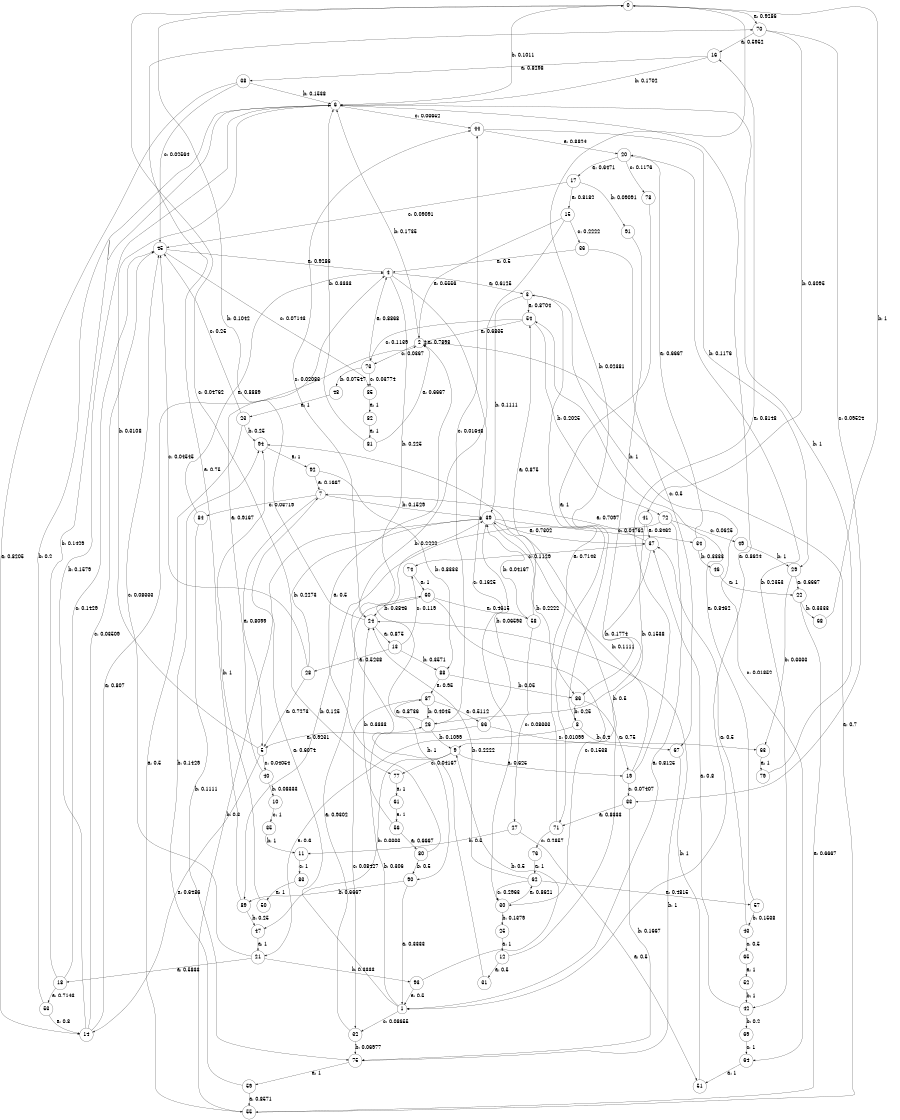 digraph "d6-600nw-t0-cen-SML" {
size = "6,8.5";
ratio = "fill";
node [shape = circle];
node [fontsize = 24];
edge [fontsize = 24];
0 -> 70 [label = "a: 0.9286   "];
0 -> 8 [label = "b: 0.02381  "];
0 -> 77 [label = "c: 0.04762  "];
1 -> 7 [label = "a: 0.6074   "];
1 -> 26 [label = "b: 0.306    "];
1 -> 32 [label = "c: 0.08655  "];
2 -> 2 [label = "a: 0.7898   "];
2 -> 6 [label = "b: 0.1735   "];
2 -> 73 [label = "c: 0.0367   "];
3 -> 54 [label = "a: 0.8704   "];
3 -> 39 [label = "b: 0.1111   "];
3 -> 64 [label = "c: 0.01852  "];
4 -> 3 [label = "a: 0.6125   "];
4 -> 24 [label = "b: 0.225    "];
4 -> 30 [label = "c: 0.1625   "];
5 -> 14 [label = "a: 0.6486   "];
5 -> 6 [label = "b: 0.3108   "];
5 -> 40 [label = "c: 0.04054  "];
6 -> 1 [label = "a: 0.8624   "];
6 -> 0 [label = "b: 0.1011   "];
6 -> 44 [label = "c: 0.03652  "];
7 -> 5 [label = "a: 0.8099   "];
7 -> 39 [label = "b: 0.1529   "];
7 -> 84 [label = "c: 0.03719  "];
8 -> 21 [label = "a: 0.6      "];
8 -> 63 [label = "b: 0.4      "];
9 -> 19 [label = "a: 0.625    "];
9 -> 47 [label = "b: 0.3333   "];
9 -> 77 [label = "c: 0.04167  "];
10 -> 35 [label = "c: 1        "];
11 -> 83 [label = "c: 1        "];
12 -> 31 [label = "a: 0.5      "];
12 -> 94 [label = "b: 0.5      "];
13 -> 28 [label = "a: 0.5238   "];
13 -> 88 [label = "b: 0.3571   "];
13 -> 74 [label = "c: 0.119    "];
14 -> 2 [label = "a: 0.807    "];
14 -> 6 [label = "b: 0.1579   "];
14 -> 45 [label = "c: 0.03509  "];
15 -> 2 [label = "a: 0.5556   "];
15 -> 90 [label = "b: 0.2222   "];
15 -> 36 [label = "c: 0.2222   "];
16 -> 38 [label = "a: 0.8298   "];
16 -> 6 [label = "b: 0.1702   "];
17 -> 15 [label = "a: 0.8182   "];
17 -> 91 [label = "b: 0.09091  "];
17 -> 45 [label = "c: 0.09091  "];
18 -> 53 [label = "a: 0.7143   "];
18 -> 6 [label = "b: 0.1429   "];
18 -> 45 [label = "c: 0.1429   "];
19 -> 16 [label = "a: 0.8148   "];
19 -> 39 [label = "b: 0.1111   "];
19 -> 33 [label = "c: 0.07407  "];
20 -> 17 [label = "a: 0.6471   "];
20 -> 42 [label = "b: 0.2353   "];
20 -> 78 [label = "c: 0.1176   "];
21 -> 18 [label = "a: 0.5833   "];
21 -> 93 [label = "b: 0.3333   "];
21 -> 45 [label = "c: 0.08333  "];
22 -> 55 [label = "a: 0.6667   "];
22 -> 68 [label = "b: 0.3333   "];
23 -> 55 [label = "a: 0.5      "];
23 -> 94 [label = "b: 0.25     "];
23 -> 45 [label = "c: 0.25     "];
24 -> 13 [label = "a: 0.875    "];
24 -> 0 [label = "b: 0.1042   "];
24 -> 44 [label = "c: 0.02083  "];
25 -> 12 [label = "a: 1        "];
26 -> 87 [label = "a: 0.8736   "];
26 -> 9 [label = "b: 0.1099   "];
26 -> 44 [label = "c: 0.01648  "];
27 -> 51 [label = "a: 0.5      "];
27 -> 11 [label = "b: 0.5      "];
28 -> 5 [label = "a: 0.7273   "];
28 -> 39 [label = "b: 0.2273   "];
28 -> 45 [label = "c: 0.04545  "];
29 -> 22 [label = "a: 0.6667   "];
29 -> 63 [label = "b: 0.3333   "];
30 -> 62 [label = "a: 0.8621   "];
30 -> 25 [label = "b: 0.1379   "];
31 -> 39 [label = "b: 1        "];
32 -> 60 [label = "a: 0.9302   "];
32 -> 75 [label = "b: 0.06977  "];
33 -> 71 [label = "a: 0.8333   "];
33 -> 75 [label = "b: 0.1667   "];
34 -> 20 [label = "a: 0.6667   "];
34 -> 46 [label = "b: 0.3333   "];
35 -> 11 [label = "b: 1        "];
36 -> 4 [label = "a: 0.5      "];
36 -> 67 [label = "c: 0.5      "];
37 -> 7 [label = "a: 0.7097   "];
37 -> 26 [label = "b: 0.1774   "];
37 -> 74 [label = "c: 0.1129   "];
38 -> 14 [label = "a: 0.8205   "];
38 -> 6 [label = "b: 0.1538   "];
38 -> 45 [label = "c: 0.02564  "];
39 -> 37 [label = "a: 0.7302   "];
39 -> 86 [label = "b: 0.2222   "];
39 -> 34 [label = "c: 0.04762  "];
40 -> 4 [label = "a: 0.9167   "];
40 -> 10 [label = "b: 0.08333  "];
41 -> 37 [label = "a: 0.8462   "];
41 -> 9 [label = "b: 0.1538   "];
42 -> 37 [label = "a: 0.8      "];
42 -> 69 [label = "b: 0.2      "];
43 -> 37 [label = "a: 0.5      "];
43 -> 65 [label = "c: 0.5      "];
44 -> 20 [label = "a: 0.8824   "];
44 -> 29 [label = "b: 0.1176   "];
45 -> 4 [label = "a: 0.9286   "];
45 -> 85 [label = "c: 0.07143  "];
46 -> 22 [label = "a: 1        "];
47 -> 21 [label = "a: 1        "];
48 -> 23 [label = "a: 1        "];
49 -> 29 [label = "b: 1        "];
50 -> 94 [label = "b: 1        "];
51 -> 24 [label = "b: 1        "];
52 -> 42 [label = "b: 1        "];
53 -> 14 [label = "a: 0.8      "];
53 -> 6 [label = "b: 0.2      "];
54 -> 2 [label = "a: 0.6835   "];
54 -> 72 [label = "b: 0.2025   "];
54 -> 73 [label = "c: 0.1139   "];
55 -> 2 [label = "a: 0.7      "];
55 -> 39 [label = "b: 0.3      "];
56 -> 80 [label = "a: 0.6667   "];
56 -> 24 [label = "b: 0.3333   "];
57 -> 54 [label = "a: 0.8462   "];
57 -> 43 [label = "b: 0.1538   "];
58 -> 54 [label = "a: 0.875    "];
58 -> 39 [label = "b: 0.04167  "];
58 -> 27 [label = "c: 0.08333  "];
59 -> 55 [label = "a: 0.8571   "];
59 -> 94 [label = "b: 0.1429   "];
60 -> 58 [label = "a: 0.4615   "];
60 -> 24 [label = "b: 0.3846   "];
60 -> 30 [label = "c: 0.1538   "];
61 -> 56 [label = "a: 1        "];
62 -> 57 [label = "a: 0.4815   "];
62 -> 24 [label = "b: 0.2222   "];
62 -> 30 [label = "c: 0.2963   "];
63 -> 79 [label = "a: 1        "];
64 -> 51 [label = "a: 1        "];
65 -> 52 [label = "a: 1        "];
66 -> 5 [label = "a: 0.9231   "];
66 -> 39 [label = "b: 0.06593  "];
66 -> 67 [label = "c: 0.01099  "];
67 -> 75 [label = "b: 1        "];
68 -> 0 [label = "b: 1        "];
69 -> 64 [label = "c: 1        "];
70 -> 16 [label = "a: 0.5952   "];
70 -> 41 [label = "b: 0.3095   "];
70 -> 33 [label = "c: 0.09524  "];
71 -> 3 [label = "a: 0.7143   "];
71 -> 76 [label = "c: 0.2857   "];
72 -> 1 [label = "a: 0.8125   "];
72 -> 89 [label = "b: 0.125    "];
72 -> 49 [label = "c: 0.0625   "];
73 -> 4 [label = "a: 0.8868   "];
73 -> 48 [label = "b: 0.07547  "];
73 -> 85 [label = "c: 0.03774  "];
74 -> 60 [label = "a: 1        "];
75 -> 59 [label = "a: 1        "];
76 -> 62 [label = "a: 1        "];
77 -> 61 [label = "a: 1        "];
78 -> 71 [label = "a: 1        "];
79 -> 6 [label = "b: 1        "];
80 -> 2 [label = "a: 0.5      "];
80 -> 90 [label = "b: 0.5      "];
81 -> 2 [label = "a: 0.6667   "];
81 -> 6 [label = "b: 0.3333   "];
82 -> 81 [label = "a: 1        "];
83 -> 50 [label = "a: 1        "];
84 -> 4 [label = "a: 0.8889   "];
84 -> 75 [label = "b: 0.1111   "];
85 -> 82 [label = "a: 1        "];
86 -> 19 [label = "a: 0.75     "];
86 -> 8 [label = "b: 0.25     "];
87 -> 66 [label = "a: 0.5112   "];
87 -> 26 [label = "b: 0.4045   "];
87 -> 32 [label = "c: 0.08427  "];
88 -> 87 [label = "a: 0.95     "];
88 -> 86 [label = "b: 0.05     "];
89 -> 70 [label = "a: 0.75     "];
89 -> 47 [label = "b: 0.25     "];
90 -> 1 [label = "a: 0.3333   "];
90 -> 89 [label = "b: 0.6667   "];
91 -> 86 [label = "b: 1        "];
92 -> 7 [label = "a: 0.1667   "];
92 -> 88 [label = "b: 0.8333   "];
93 -> 1 [label = "a: 0.5      "];
93 -> 9 [label = "b: 0.5      "];
94 -> 92 [label = "a: 1        "];
}